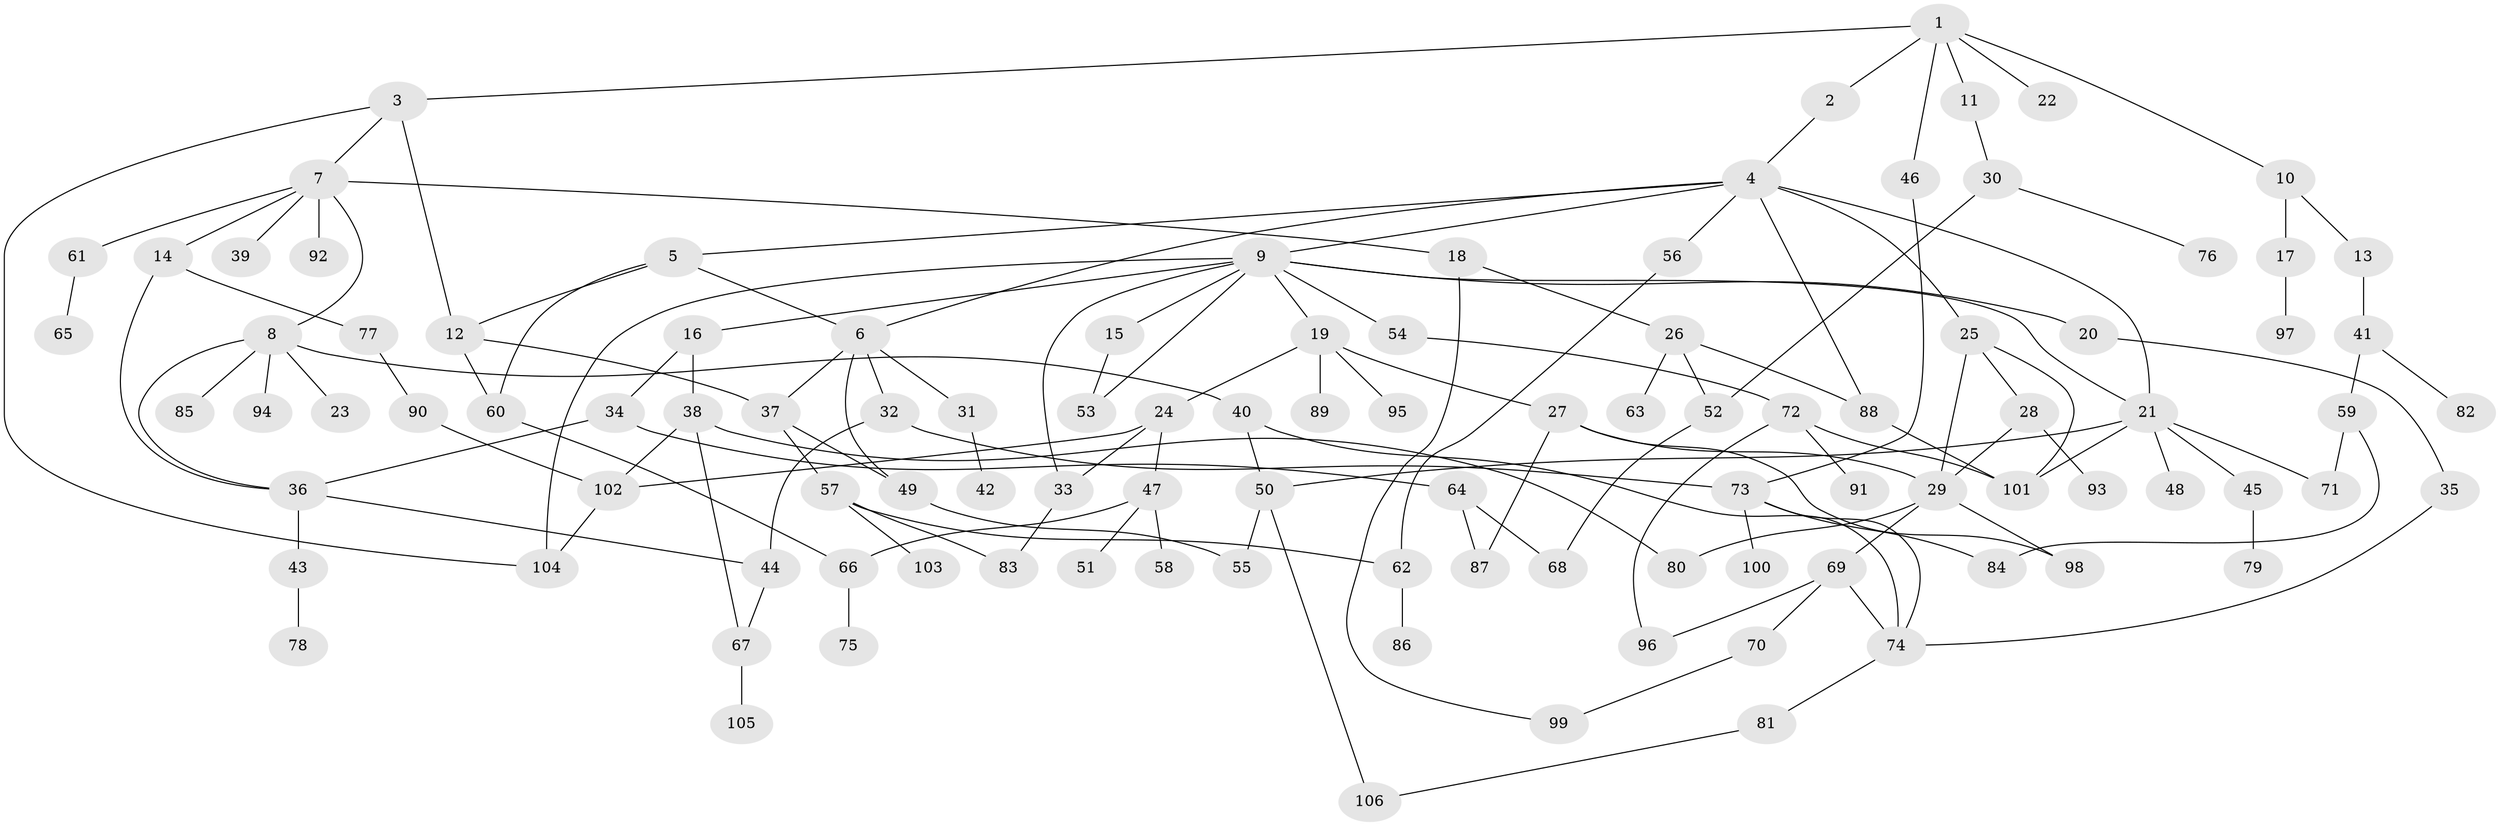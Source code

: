 // coarse degree distribution, {15: 0.03225806451612903, 10: 0.03225806451612903, 13: 0.03225806451612903, 1: 0.3548387096774194, 3: 0.1935483870967742, 6: 0.03225806451612903, 5: 0.0967741935483871, 4: 0.12903225806451613, 2: 0.0967741935483871}
// Generated by graph-tools (version 1.1) at 2025/17/03/04/25 18:17:08]
// undirected, 106 vertices, 146 edges
graph export_dot {
graph [start="1"]
  node [color=gray90,style=filled];
  1;
  2;
  3;
  4;
  5;
  6;
  7;
  8;
  9;
  10;
  11;
  12;
  13;
  14;
  15;
  16;
  17;
  18;
  19;
  20;
  21;
  22;
  23;
  24;
  25;
  26;
  27;
  28;
  29;
  30;
  31;
  32;
  33;
  34;
  35;
  36;
  37;
  38;
  39;
  40;
  41;
  42;
  43;
  44;
  45;
  46;
  47;
  48;
  49;
  50;
  51;
  52;
  53;
  54;
  55;
  56;
  57;
  58;
  59;
  60;
  61;
  62;
  63;
  64;
  65;
  66;
  67;
  68;
  69;
  70;
  71;
  72;
  73;
  74;
  75;
  76;
  77;
  78;
  79;
  80;
  81;
  82;
  83;
  84;
  85;
  86;
  87;
  88;
  89;
  90;
  91;
  92;
  93;
  94;
  95;
  96;
  97;
  98;
  99;
  100;
  101;
  102;
  103;
  104;
  105;
  106;
  1 -- 2;
  1 -- 3;
  1 -- 10;
  1 -- 11;
  1 -- 22;
  1 -- 46;
  2 -- 4;
  3 -- 7;
  3 -- 12;
  3 -- 104;
  4 -- 5;
  4 -- 6;
  4 -- 9;
  4 -- 25;
  4 -- 56;
  4 -- 21;
  4 -- 88;
  5 -- 6;
  5 -- 12;
  5 -- 60;
  6 -- 31;
  6 -- 32;
  6 -- 49;
  6 -- 37;
  7 -- 8;
  7 -- 14;
  7 -- 18;
  7 -- 39;
  7 -- 61;
  7 -- 92;
  8 -- 23;
  8 -- 40;
  8 -- 85;
  8 -- 94;
  8 -- 36;
  9 -- 15;
  9 -- 16;
  9 -- 19;
  9 -- 20;
  9 -- 21;
  9 -- 33;
  9 -- 54;
  9 -- 53;
  9 -- 104;
  10 -- 13;
  10 -- 17;
  11 -- 30;
  12 -- 37;
  12 -- 60;
  13 -- 41;
  14 -- 77;
  14 -- 36;
  15 -- 53;
  16 -- 34;
  16 -- 38;
  17 -- 97;
  18 -- 26;
  18 -- 99;
  19 -- 24;
  19 -- 27;
  19 -- 89;
  19 -- 95;
  20 -- 35;
  21 -- 45;
  21 -- 48;
  21 -- 71;
  21 -- 50;
  21 -- 101;
  24 -- 47;
  24 -- 33;
  24 -- 102;
  25 -- 28;
  25 -- 101;
  25 -- 29;
  26 -- 52;
  26 -- 63;
  26 -- 88;
  27 -- 29;
  27 -- 87;
  27 -- 98;
  28 -- 29;
  28 -- 93;
  29 -- 69;
  29 -- 98;
  29 -- 80;
  30 -- 76;
  30 -- 52;
  31 -- 42;
  32 -- 73;
  32 -- 44;
  33 -- 83;
  34 -- 36;
  34 -- 64;
  35 -- 74;
  36 -- 43;
  36 -- 44;
  37 -- 57;
  37 -- 49;
  38 -- 67;
  38 -- 80;
  38 -- 102;
  40 -- 50;
  40 -- 74;
  41 -- 59;
  41 -- 82;
  43 -- 78;
  44 -- 67;
  45 -- 79;
  46 -- 73;
  47 -- 51;
  47 -- 58;
  47 -- 66;
  49 -- 55;
  50 -- 106;
  50 -- 55;
  52 -- 68;
  54 -- 72;
  56 -- 62;
  57 -- 62;
  57 -- 103;
  57 -- 83;
  59 -- 71;
  59 -- 84;
  60 -- 66;
  61 -- 65;
  62 -- 86;
  64 -- 87;
  64 -- 68;
  66 -- 75;
  67 -- 105;
  69 -- 70;
  69 -- 96;
  69 -- 74;
  70 -- 99;
  72 -- 91;
  72 -- 101;
  72 -- 96;
  73 -- 84;
  73 -- 100;
  73 -- 74;
  74 -- 81;
  77 -- 90;
  81 -- 106;
  88 -- 101;
  90 -- 102;
  102 -- 104;
}
